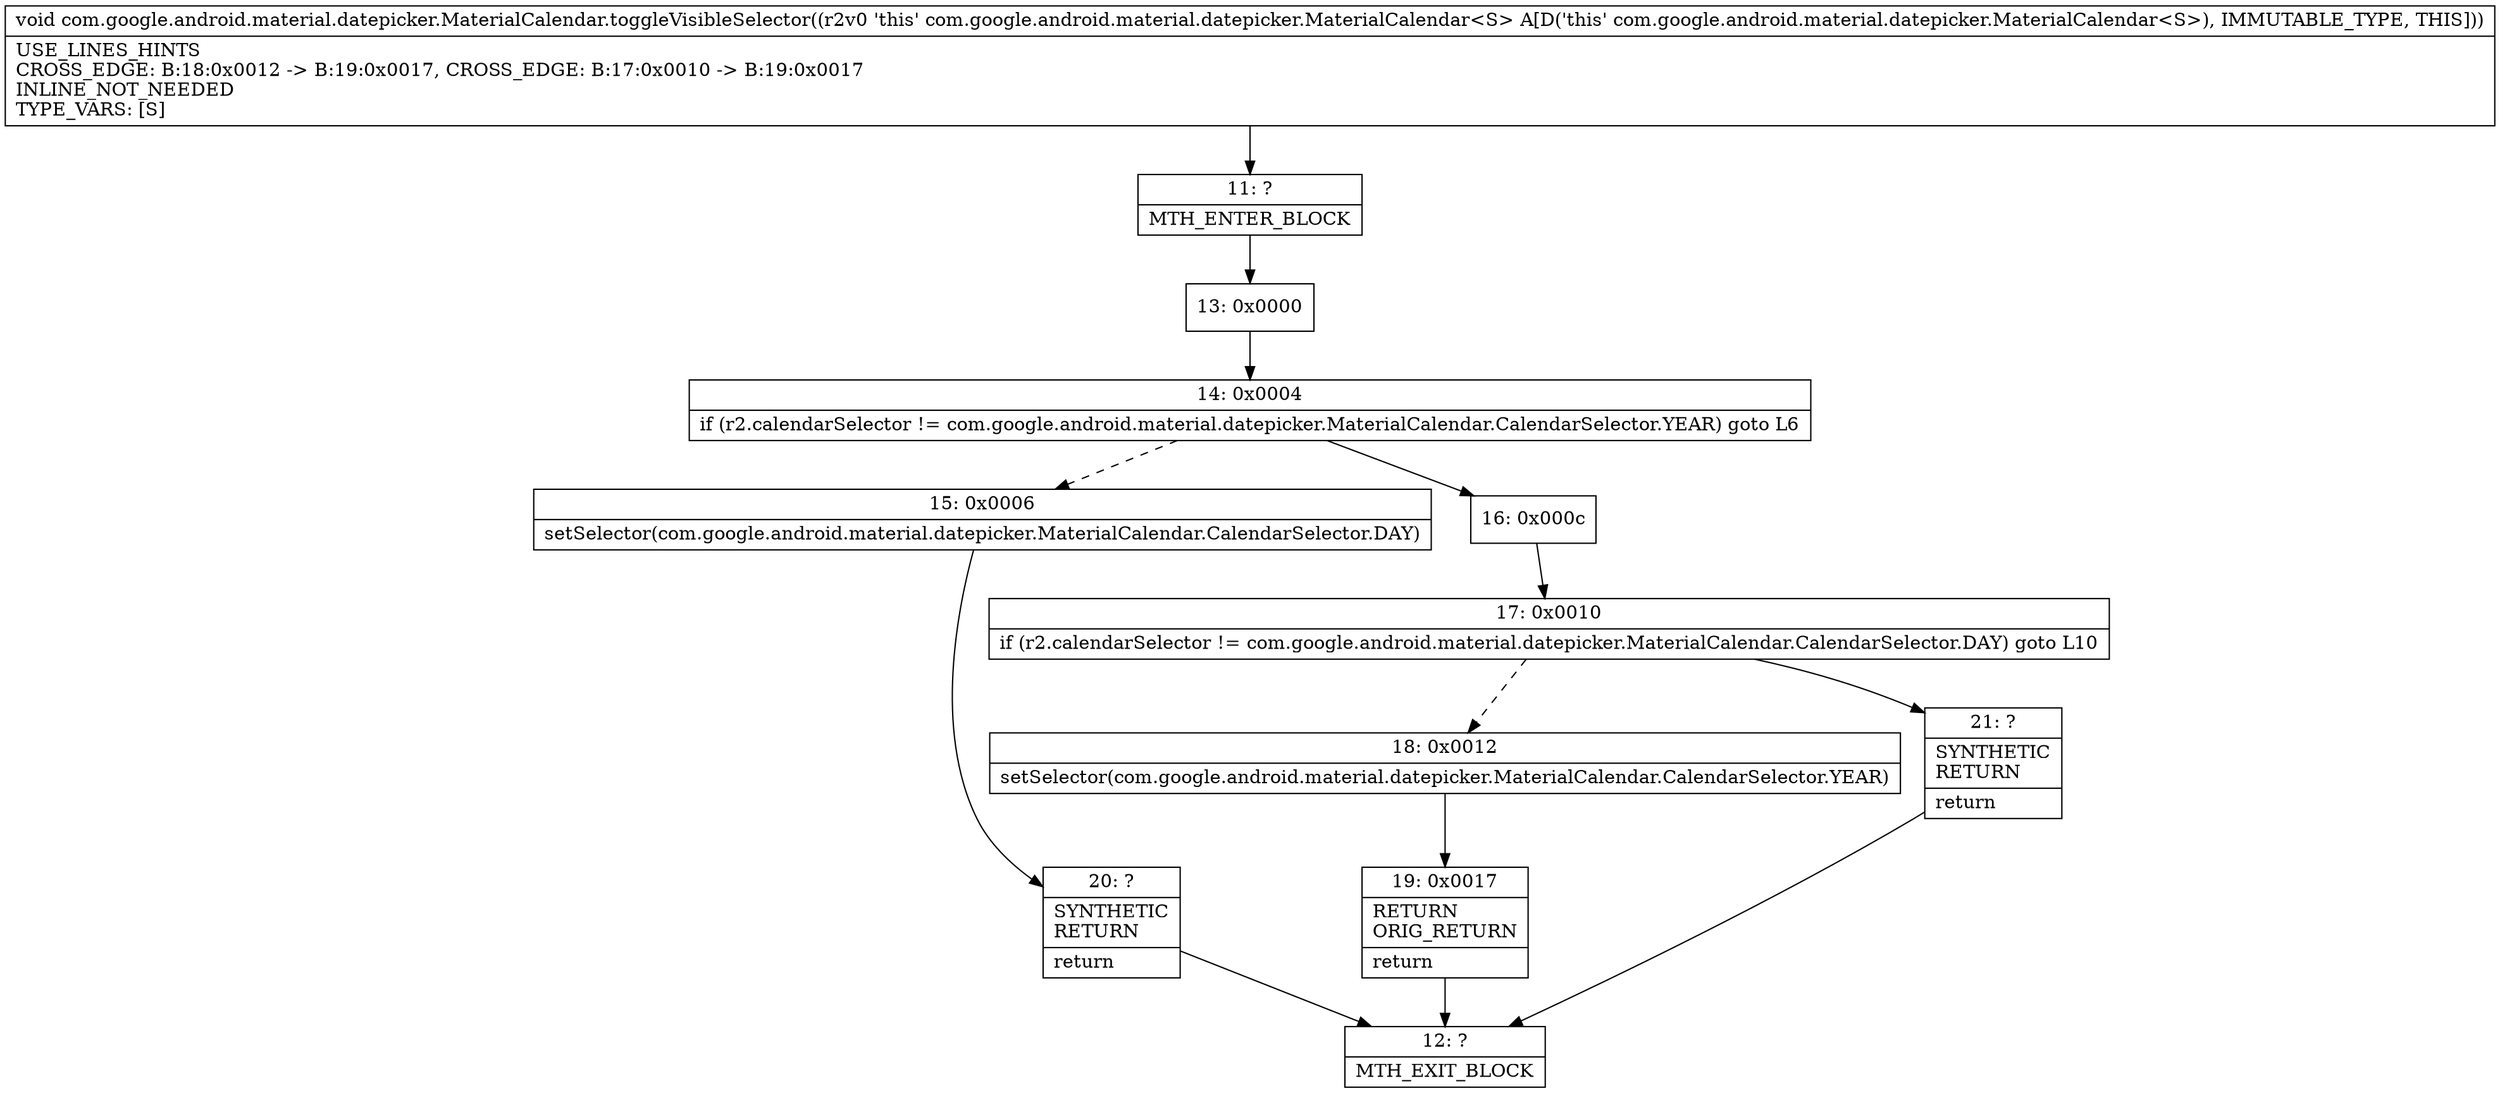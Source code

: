 digraph "CFG forcom.google.android.material.datepicker.MaterialCalendar.toggleVisibleSelector()V" {
Node_11 [shape=record,label="{11\:\ ?|MTH_ENTER_BLOCK\l}"];
Node_13 [shape=record,label="{13\:\ 0x0000}"];
Node_14 [shape=record,label="{14\:\ 0x0004|if (r2.calendarSelector != com.google.android.material.datepicker.MaterialCalendar.CalendarSelector.YEAR) goto L6\l}"];
Node_15 [shape=record,label="{15\:\ 0x0006|setSelector(com.google.android.material.datepicker.MaterialCalendar.CalendarSelector.DAY)\l}"];
Node_20 [shape=record,label="{20\:\ ?|SYNTHETIC\lRETURN\l|return\l}"];
Node_12 [shape=record,label="{12\:\ ?|MTH_EXIT_BLOCK\l}"];
Node_16 [shape=record,label="{16\:\ 0x000c}"];
Node_17 [shape=record,label="{17\:\ 0x0010|if (r2.calendarSelector != com.google.android.material.datepicker.MaterialCalendar.CalendarSelector.DAY) goto L10\l}"];
Node_18 [shape=record,label="{18\:\ 0x0012|setSelector(com.google.android.material.datepicker.MaterialCalendar.CalendarSelector.YEAR)\l}"];
Node_19 [shape=record,label="{19\:\ 0x0017|RETURN\lORIG_RETURN\l|return\l}"];
Node_21 [shape=record,label="{21\:\ ?|SYNTHETIC\lRETURN\l|return\l}"];
MethodNode[shape=record,label="{void com.google.android.material.datepicker.MaterialCalendar.toggleVisibleSelector((r2v0 'this' com.google.android.material.datepicker.MaterialCalendar\<S\> A[D('this' com.google.android.material.datepicker.MaterialCalendar\<S\>), IMMUTABLE_TYPE, THIS]))  | USE_LINES_HINTS\lCROSS_EDGE: B:18:0x0012 \-\> B:19:0x0017, CROSS_EDGE: B:17:0x0010 \-\> B:19:0x0017\lINLINE_NOT_NEEDED\lTYPE_VARS: [S]\l}"];
MethodNode -> Node_11;Node_11 -> Node_13;
Node_13 -> Node_14;
Node_14 -> Node_15[style=dashed];
Node_14 -> Node_16;
Node_15 -> Node_20;
Node_20 -> Node_12;
Node_16 -> Node_17;
Node_17 -> Node_18[style=dashed];
Node_17 -> Node_21;
Node_18 -> Node_19;
Node_19 -> Node_12;
Node_21 -> Node_12;
}

